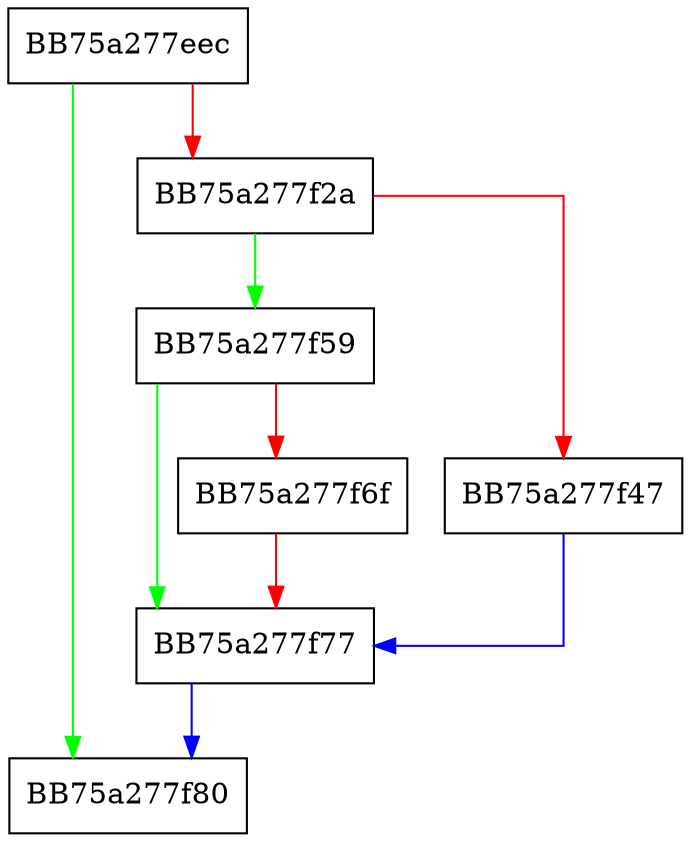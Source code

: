 digraph applyNumericAffinity {
  node [shape="box"];
  graph [splines=ortho];
  BB75a277eec -> BB75a277f80 [color="green"];
  BB75a277eec -> BB75a277f2a [color="red"];
  BB75a277f2a -> BB75a277f59 [color="green"];
  BB75a277f2a -> BB75a277f47 [color="red"];
  BB75a277f47 -> BB75a277f77 [color="blue"];
  BB75a277f59 -> BB75a277f77 [color="green"];
  BB75a277f59 -> BB75a277f6f [color="red"];
  BB75a277f6f -> BB75a277f77 [color="red"];
  BB75a277f77 -> BB75a277f80 [color="blue"];
}